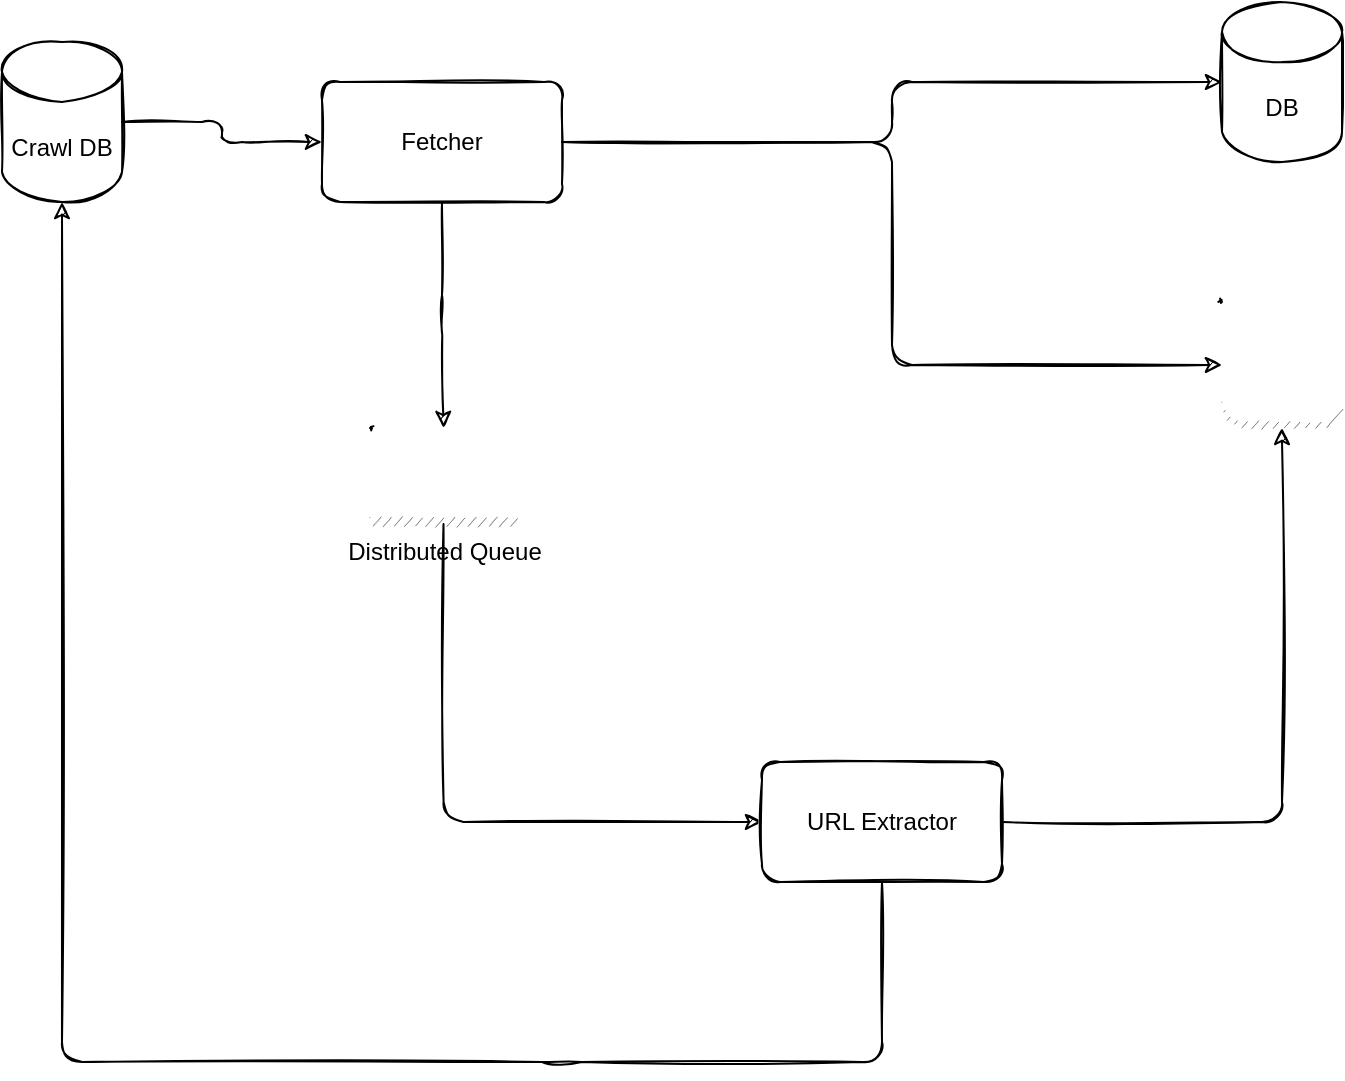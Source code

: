 <mxfile version="15.2.9" type="github"><diagram id="nRnwy9bqwAdsgw1rvbSV" name="Page-1"><mxGraphModel dx="1550" dy="867" grid="0" gridSize="10" guides="1" tooltips="1" connect="1" arrows="1" fold="1" page="1" pageScale="1" pageWidth="850" pageHeight="1100" background="#ffffff" math="0" shadow="0"><root><mxCell id="0"/><mxCell id="1" parent="0"/><mxCell id="4lNZEfjjOi12hhjQbJmt-5" style="edgeStyle=orthogonalEdgeStyle;orthogonalLoop=1;jettySize=auto;html=1;exitX=1;exitY=0.5;exitDx=0;exitDy=0;exitPerimeter=0;entryX=0;entryY=0.5;entryDx=0;entryDy=0;sketch=1;" edge="1" parent="1" source="4lNZEfjjOi12hhjQbJmt-1" target="4lNZEfjjOi12hhjQbJmt-2"><mxGeometry relative="1" as="geometry"/></mxCell><mxCell id="4lNZEfjjOi12hhjQbJmt-16" style="edgeStyle=orthogonalEdgeStyle;curved=0;rounded=1;orthogonalLoop=1;jettySize=auto;html=1;exitX=0.5;exitY=1;exitDx=0;exitDy=0;entryX=0.5;entryY=1;entryDx=0;entryDy=0;entryPerimeter=0;sketch=1;" edge="1" parent="1" source="4lNZEfjjOi12hhjQbJmt-11" target="4lNZEfjjOi12hhjQbJmt-1"><mxGeometry relative="1" as="geometry"><mxPoint x="480" y="530" as="sourcePoint"/><Array as="points"><mxPoint x="480" y="600"/><mxPoint x="320" y="600"/><mxPoint x="70" y="600"/></Array></mxGeometry></mxCell><mxCell id="4lNZEfjjOi12hhjQbJmt-1" value="Crawl DB" style="shape=cylinder3;whiteSpace=wrap;html=1;boundedLbl=1;backgroundOutline=1;size=15;rounded=1;sketch=1;" vertex="1" parent="1"><mxGeometry x="40" y="90" width="60" height="80" as="geometry"/></mxCell><mxCell id="4lNZEfjjOi12hhjQbJmt-6" style="edgeStyle=orthogonalEdgeStyle;orthogonalLoop=1;jettySize=auto;html=1;exitX=1;exitY=0.5;exitDx=0;exitDy=0;entryX=0;entryY=0.5;entryDx=0;entryDy=0;entryPerimeter=0;sketch=1;" edge="1" parent="1" source="4lNZEfjjOi12hhjQbJmt-2" target="4lNZEfjjOi12hhjQbJmt-3"><mxGeometry relative="1" as="geometry"/></mxCell><mxCell id="4lNZEfjjOi12hhjQbJmt-8" style="edgeStyle=orthogonalEdgeStyle;orthogonalLoop=1;jettySize=auto;html=1;exitX=1;exitY=0.5;exitDx=0;exitDy=0;entryX=0;entryY=0.5;entryDx=0;entryDy=0;entryPerimeter=0;sketch=1;" edge="1" parent="1" source="4lNZEfjjOi12hhjQbJmt-2" target="4lNZEfjjOi12hhjQbJmt-4"><mxGeometry relative="1" as="geometry"/></mxCell><mxCell id="4lNZEfjjOi12hhjQbJmt-10" style="edgeStyle=orthogonalEdgeStyle;orthogonalLoop=1;jettySize=auto;html=1;exitX=0.5;exitY=1;exitDx=0;exitDy=0;sketch=1;" edge="1" parent="1" source="4lNZEfjjOi12hhjQbJmt-2" target="4lNZEfjjOi12hhjQbJmt-9"><mxGeometry relative="1" as="geometry"/></mxCell><mxCell id="4lNZEfjjOi12hhjQbJmt-2" value="Fetcher" style="whiteSpace=wrap;html=1;rounded=1;sketch=1;" vertex="1" parent="1"><mxGeometry x="200" y="110" width="120" height="60" as="geometry"/></mxCell><mxCell id="4lNZEfjjOi12hhjQbJmt-3" value="DB" style="shape=cylinder3;whiteSpace=wrap;html=1;boundedLbl=1;backgroundOutline=1;size=15;rounded=1;sketch=1;" vertex="1" parent="1"><mxGeometry x="650" y="70" width="60" height="80" as="geometry"/></mxCell><mxCell id="4lNZEfjjOi12hhjQbJmt-4" value="" style="outlineConnect=0;dashed=0;verticalLabelPosition=bottom;verticalAlign=top;align=center;html=1;shape=mxgraph.aws3.cache_node;rounded=1;sketch=1;" vertex="1" parent="1"><mxGeometry x="650" y="220" width="60" height="63" as="geometry"/></mxCell><mxCell id="4lNZEfjjOi12hhjQbJmt-13" style="edgeStyle=orthogonalEdgeStyle;orthogonalLoop=1;jettySize=auto;html=1;exitX=0.5;exitY=1;exitDx=0;exitDy=0;exitPerimeter=0;entryX=0;entryY=0.5;entryDx=0;entryDy=0;sketch=1;" edge="1" parent="1" source="4lNZEfjjOi12hhjQbJmt-9" target="4lNZEfjjOi12hhjQbJmt-11"><mxGeometry relative="1" as="geometry"/></mxCell><mxCell id="4lNZEfjjOi12hhjQbJmt-9" value="Distributed Queue" style="outlineConnect=0;dashed=0;verticalLabelPosition=bottom;verticalAlign=top;align=center;html=1;shape=mxgraph.aws3.queue;rounded=1;sketch=1;" vertex="1" parent="1"><mxGeometry x="224" y="283" width="73.5" height="48" as="geometry"/></mxCell><mxCell id="4lNZEfjjOi12hhjQbJmt-12" style="edgeStyle=orthogonalEdgeStyle;orthogonalLoop=1;jettySize=auto;html=1;exitX=1;exitY=0.5;exitDx=0;exitDy=0;sketch=1;" edge="1" parent="1" source="4lNZEfjjOi12hhjQbJmt-11" target="4lNZEfjjOi12hhjQbJmt-4"><mxGeometry relative="1" as="geometry"/></mxCell><mxCell id="4lNZEfjjOi12hhjQbJmt-11" value="URL Extractor" style="rounded=1;sketch=1;fontColor=default;whiteSpace=wrap;html=1;" vertex="1" parent="1"><mxGeometry x="420" y="450" width="120" height="60" as="geometry"/></mxCell></root></mxGraphModel></diagram></mxfile>
